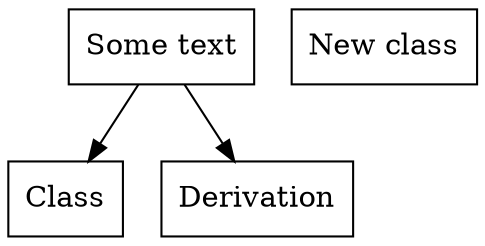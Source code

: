 digraph D {
    node[shape=record];
    a[label="Some text"];
    b[label="Class"];
    c[label="Derivation"];

    a -> {b c};

    d[label="New class"];
}
